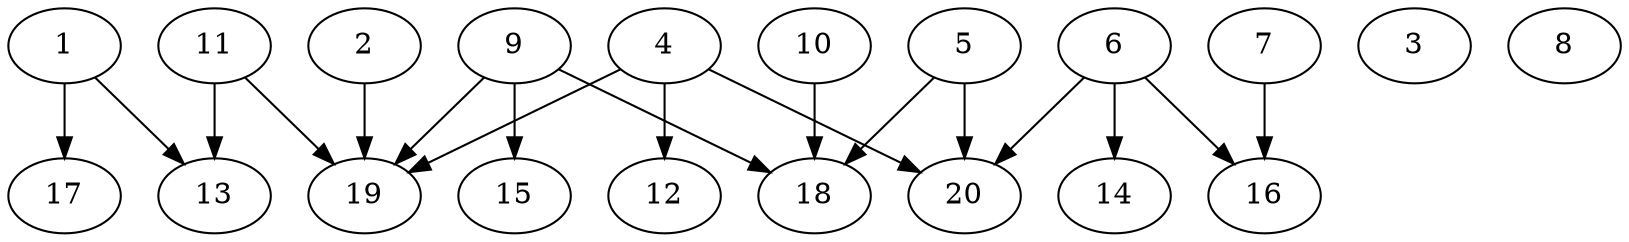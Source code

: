 // DAG automatically generated by daggen at Sat Jul 27 15:38:39 2019
// ./daggen --dot -n 20 --ccr 0.3 --fat 0.7 --regular 0.5 --density 0.4 --mindata 5242880 --maxdata 52428800 
digraph G {
  1 [size="120139093", alpha="0.05", expect_size="36041728"] 
  1 -> 13 [size ="36041728"]
  1 -> 17 [size ="36041728"]
  2 [size="158289920", alpha="0.00", expect_size="47486976"] 
  2 -> 19 [size ="47486976"]
  3 [size="171209387", alpha="0.04", expect_size="51362816"] 
  4 [size="34307413", alpha="0.07", expect_size="10292224"] 
  4 -> 12 [size ="10292224"]
  4 -> 19 [size ="10292224"]
  4 -> 20 [size ="10292224"]
  5 [size="157665280", alpha="0.09", expect_size="47299584"] 
  5 -> 18 [size ="47299584"]
  5 -> 20 [size ="47299584"]
  6 [size="38840320", alpha="0.20", expect_size="11652096"] 
  6 -> 14 [size ="11652096"]
  6 -> 16 [size ="11652096"]
  6 -> 20 [size ="11652096"]
  7 [size="45083307", alpha="0.07", expect_size="13524992"] 
  7 -> 16 [size ="13524992"]
  8 [size="108987733", alpha="0.10", expect_size="32696320"] 
  9 [size="74687147", alpha="0.06", expect_size="22406144"] 
  9 -> 15 [size ="22406144"]
  9 -> 18 [size ="22406144"]
  9 -> 19 [size ="22406144"]
  10 [size="172830720", alpha="0.03", expect_size="51849216"] 
  10 -> 18 [size ="51849216"]
  11 [size="120651093", alpha="0.03", expect_size="36195328"] 
  11 -> 13 [size ="36195328"]
  11 -> 19 [size ="36195328"]
  12 [size="156620800", alpha="0.14", expect_size="46986240"] 
  13 [size="159303680", alpha="0.18", expect_size="47791104"] 
  14 [size="31699627", alpha="0.12", expect_size="9509888"] 
  15 [size="85377707", alpha="0.13", expect_size="25613312"] 
  16 [size="156914347", alpha="0.19", expect_size="47074304"] 
  17 [size="154859520", alpha="0.08", expect_size="46457856"] 
  18 [size="50967893", alpha="0.11", expect_size="15290368"] 
  19 [size="133461333", alpha="0.19", expect_size="40038400"] 
  20 [size="20886187", alpha="0.14", expect_size="6265856"] 
}
